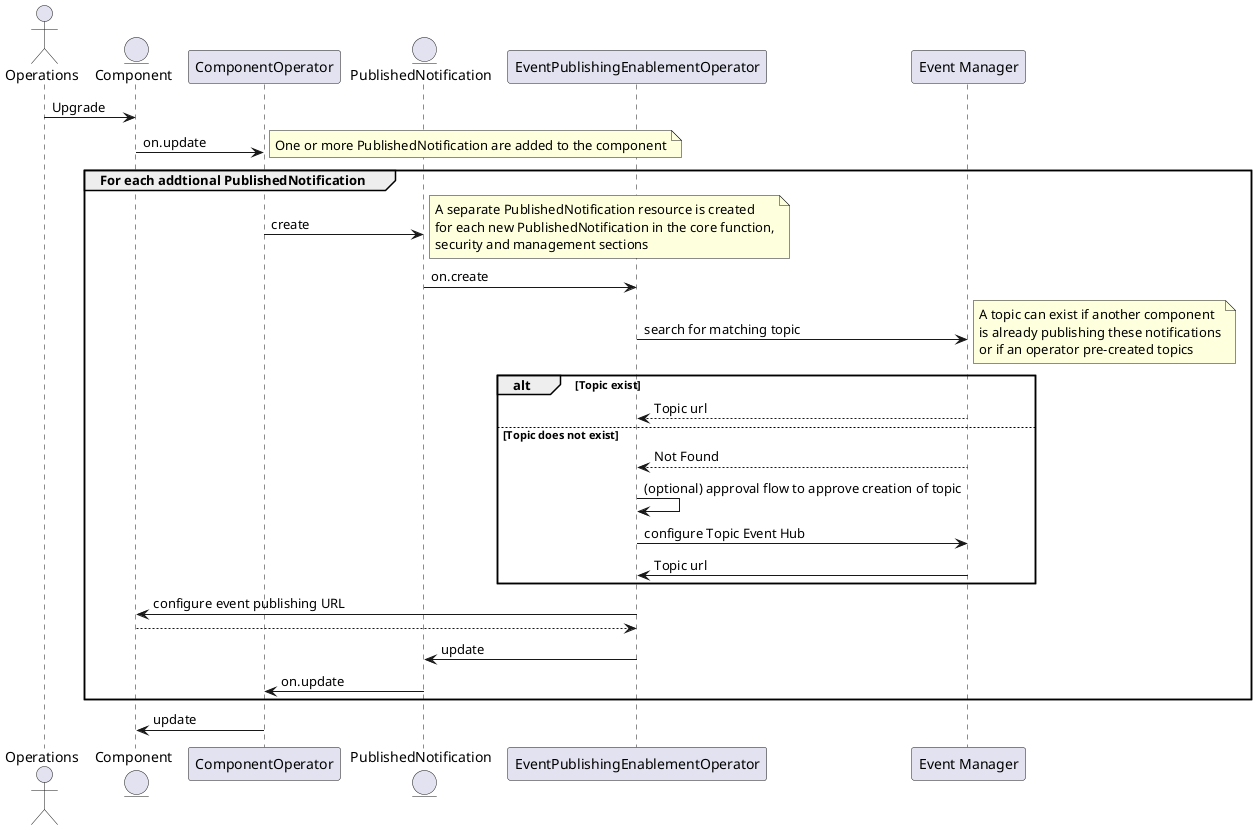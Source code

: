@startuml

actor Operations
entity Component
participant ComponentOperator
entity PublishedNotification
participant EventPublishingEnablementOperator
participant "Event Manager" as TMFC019


Component <- Operations : Upgrade
Component -> ComponentOperator: on.update 
note right
    One or more PublishedNotification are added to the component
end note
group For each addtional PublishedNotification
	ComponentOperator -> PublishedNotification: create
	note right
	    A separate PublishedNotification resource is created
	    for each new PublishedNotification in the core function,
	    security and management sections
	end note
    PublishedNotification -> EventPublishingEnablementOperator: on.create     
    EventPublishingEnablementOperator -> TMFC019: search for matching topic
    note right
    	A topic can exist if another component
    	is already publishing these notifications
    	or if an operator pre-created topics
    end note
    alt Topic exist
    	EventPublishingEnablementOperator <-- TMFC019: Topic url
    else Topic does not exist
     	EventPublishingEnablementOperator <-- TMFC019: Not Found
    	EventPublishingEnablementOperator -> EventPublishingEnablementOperator: (optional) approval flow to approve creation of topic
    	EventPublishingEnablementOperator -> TMFC019 : configure Topic Event Hub
    	EventPublishingEnablementOperator <- TMFC019 : Topic url
    end alt
    EventPublishingEnablementOperator -> Component : configure event publishing URL
    EventPublishingEnablementOperator <-- Component
    PublishedNotification <- EventPublishingEnablementOperator: update
    ComponentOperator <- PublishedNotification: on.update
end
Component <- ComponentOperator: update 


@enduml